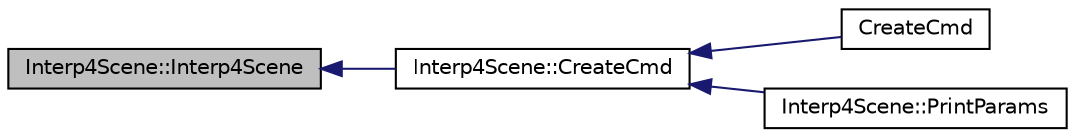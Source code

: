 digraph "Interp4Scene::Interp4Scene"
{
  edge [fontname="Helvetica",fontsize="10",labelfontname="Helvetica",labelfontsize="10"];
  node [fontname="Helvetica",fontsize="10",shape=record];
  rankdir="LR";
  Node1 [label="Interp4Scene::Interp4Scene",height=0.2,width=0.4,color="black", fillcolor="grey75", style="filled", fontcolor="black"];
  Node1 -> Node2 [dir="back",color="midnightblue",fontsize="10",style="solid",fontname="Helvetica"];
  Node2 [label="Interp4Scene::CreateCmd",height=0.2,width=0.4,color="black", fillcolor="white", style="filled",URL="$class_interp4_scene.html#a1ff894a3a32c04727c75c0284ab6208a",tooltip="Ta metoda nie musi być zdefiniowna w klasie bazowej. "];
  Node2 -> Node3 [dir="back",color="midnightblue",fontsize="10",style="solid",fontname="Helvetica"];
  Node3 [label="CreateCmd",height=0.2,width=0.4,color="black", fillcolor="white", style="filled",URL="$_interp4_scene_8cpp.html#a0ab483787498a2b002838d9426437be6"];
  Node2 -> Node4 [dir="back",color="midnightblue",fontsize="10",style="solid",fontname="Helvetica"];
  Node4 [label="Interp4Scene::PrintParams",height=0.2,width=0.4,color="black", fillcolor="white", style="filled",URL="$class_interp4_scene.html#ab144b15d4bc8a9a4efdbeb21c5fbef4f"];
}
